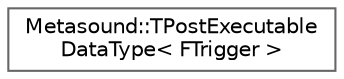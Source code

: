 digraph "Graphical Class Hierarchy"
{
 // INTERACTIVE_SVG=YES
 // LATEX_PDF_SIZE
  bgcolor="transparent";
  edge [fontname=Helvetica,fontsize=10,labelfontname=Helvetica,labelfontsize=10];
  node [fontname=Helvetica,fontsize=10,shape=box,height=0.2,width=0.4];
  rankdir="LR";
  Node0 [id="Node000000",label="Metasound::TPostExecutable\lDataType\< FTrigger \>",height=0.2,width=0.4,color="grey40", fillcolor="white", style="filled",URL="$dd/d97/structMetasound_1_1TPostExecutableDataType_3_01FTrigger_01_4.html",tooltip=" "];
}
